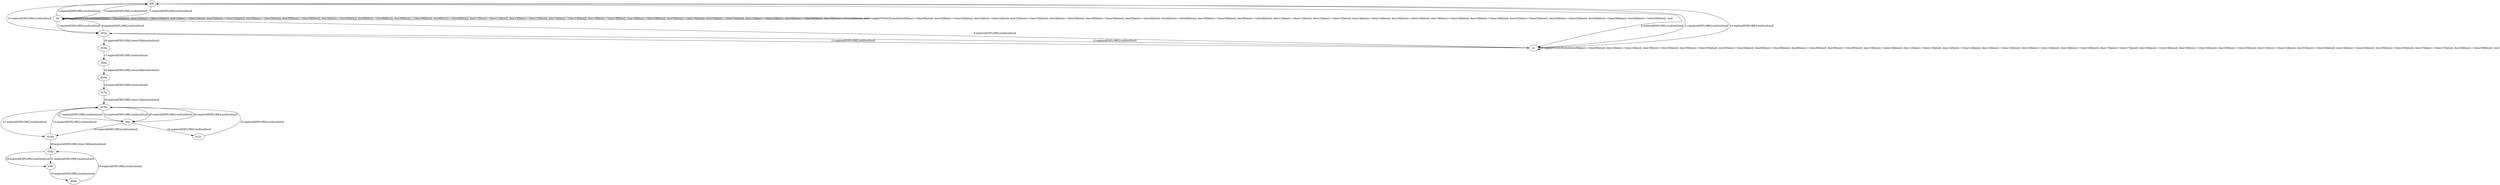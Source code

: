 # Total number of goals covered by this test: 4
# b48 --> d59m
# d59m --> d10p
# d10p --> b48
# d10m --> d10p

digraph g {
"gf8" -> "b0" [label = "1-explore[EXPLORE];/null/null/null"];
"b0" -> "b0" [label = "2-toggle[TOGGLE];/null/door0[false]:=!(door0[false]); door32[false]:=!(door32[false]); door1[false]:=!(door1[false]); door33[false]:=!(door33[false]); door3[false]:=!(door3[false]); door36[false]:=!(door36[false]); door5[false]:=!(door5[false]); door6[false]:=!(door6[false]); door39[false]:=!(door39[false]); door8[false]:=!(door8[false]); door11[false]:=!(door11[false]); door13[false]:=!(door13[false]); door14[false]:=!(door14[false]); door16[false]:=!(door16[false]); door18[false]:=!(door18[false]); door19[false]:=!(door19[false]); door53[false]:=!(door53[false]); door23[false]:=!(door23[false]); door56[false]:=!(door56[false]); door26[false]:=!(door26[false]); /null"];
"b0" -> "gf8" [label = "3-explore[EXPLORE];/null/null/null"];
"gf8" -> "b1" [label = "4-explore[EXPLORE];/null/null/null"];
"b1" -> "b1" [label = "5-toggle[TOGGLE];/null/door0[false]:=!(door0[false]); door1[false]:=!(door1[false]); door3[false]:=!(door3[false]); door35[false]:=!(door35[false]); door5[false]:=!(door5[false]); door6[false]:=!(door6[false]); door8[false]:=!(door8[false]); door9[false]:=!(door9[false]); door10[false]:=!(door10[false]); door11[false]:=!(door11[false]); door12[false]:=!(door12[false]); door13[false]:=!(door13[false]); door15[false]:=!(door15[false]); door16[false]:=!(door16[false]); door17[false]:=!(door17[false]); door18[false]:=!(door18[false]); door19[false]:=!(door19[false]); door20[false]:=!(door20[false]); door21[false]:=!(door21[false]); door53[false]:=!(door53[false]); door23[false]:=!(door23[false]); door26[false]:=!(door26[false]); door27[false]:=!(door27[false]); door59[false]:=!(door59[false]); /null"];
"b1" -> "b0" [label = "6-explore[EXPLORE];/null/null/null"];
"b0" -> "d53p" [label = "7-explore[EXPLORE];/null/null/null"];
"d53p" -> "b0" [label = "8-explore[EXPLORE];/null/null/null"];
"b0" -> "b0" [label = "9-toggle[TOGGLE];/null/door0[false]:=!(door0[false]); door32[false]:=!(door32[false]); door1[false]:=!(door1[false]); door33[false]:=!(door33[false]); door3[false]:=!(door3[false]); door36[false]:=!(door36[false]); door5[false]:=!(door5[false]); door6[false]:=!(door6[false]); door39[false]:=!(door39[false]); door8[false]:=!(door8[false]); door11[false]:=!(door11[false]); door13[false]:=!(door13[false]); door14[false]:=!(door14[false]); door16[false]:=!(door16[false]); door18[false]:=!(door18[false]); door19[false]:=!(door19[false]); door53[false]:=!(door53[false]); door23[false]:=!(door23[false]); door56[false]:=!(door56[false]); door26[false]:=!(door26[false]); /null"];
"b0" -> "gf8" [label = "10-explore[EXPLORE];/null/null/null"];
"gf8" -> "b1" [label = "11-explore[EXPLORE];/null/null/null"];
"b1" -> "d53p" [label = "12-explore[EXPLORE];/null/null/null"];
"d53p" -> "b1" [label = "13-explore[EXPLORE];/null/null/null"];
"b1" -> "gf8" [label = "14-explore[EXPLORE];/null/null/null"];
"gf8" -> "d53p" [label = "15-explore[EXPLORE];/null/null/null"];
"d53p" -> "d53m" [label = "16-explore[EXPLORE];/door53[false]/null/null"];
"d53m" -> "d26p" [label = "17-explore[EXPLORE];/null/null/null"];
"d26p" -> "d26m" [label = "18-explore[EXPLORE];/door26[false]/null/null"];
"d26m" -> "d13p" [label = "19-explore[EXPLORE];/null/null/null"];
"d13p" -> "d13m" [label = "20-explore[EXPLORE];/door13[false]/null/null"];
"d13m" -> "d10m" [label = "21-explore[EXPLORE];/null/null/null"];
"d10m" -> "d13m" [label = "22-explore[EXPLORE];/null/null/null"];
"d13m" -> "d6p" [label = "23-explore[EXPLORE];/null/null/null"];
"d6p" -> "b121" [label = "24-explore[EXPLORE];/null/null/null"];
"b121" -> "d13m" [label = "25-explore[EXPLORE];/null/null/null"];
"d13m" -> "d6p" [label = "26-explore[EXPLORE];/null/null/null"];
"d6p" -> "d13m" [label = "27-explore[EXPLORE];/null/null/null"];
"d13m" -> "d6p" [label = "28-explore[EXPLORE];/null/null/null"];
"d6p" -> "d10m" [label = "29-explore[EXPLORE];/null/null/null"];
"d10m" -> "d10p" [label = "30-explore[EXPLORE];/door10[false]/null/null"];
"d10p" -> "b48" [label = "31-explore[EXPLORE];/null/null/null"];
"b48" -> "d59m" [label = "32-explore[EXPLORE];/null/null/null"];
"d59m" -> "d10p" [label = "33-explore[EXPLORE];/null/null/null"];
"d10p" -> "b48" [label = "34-explore[EXPLORE];/null/null/null"];
}